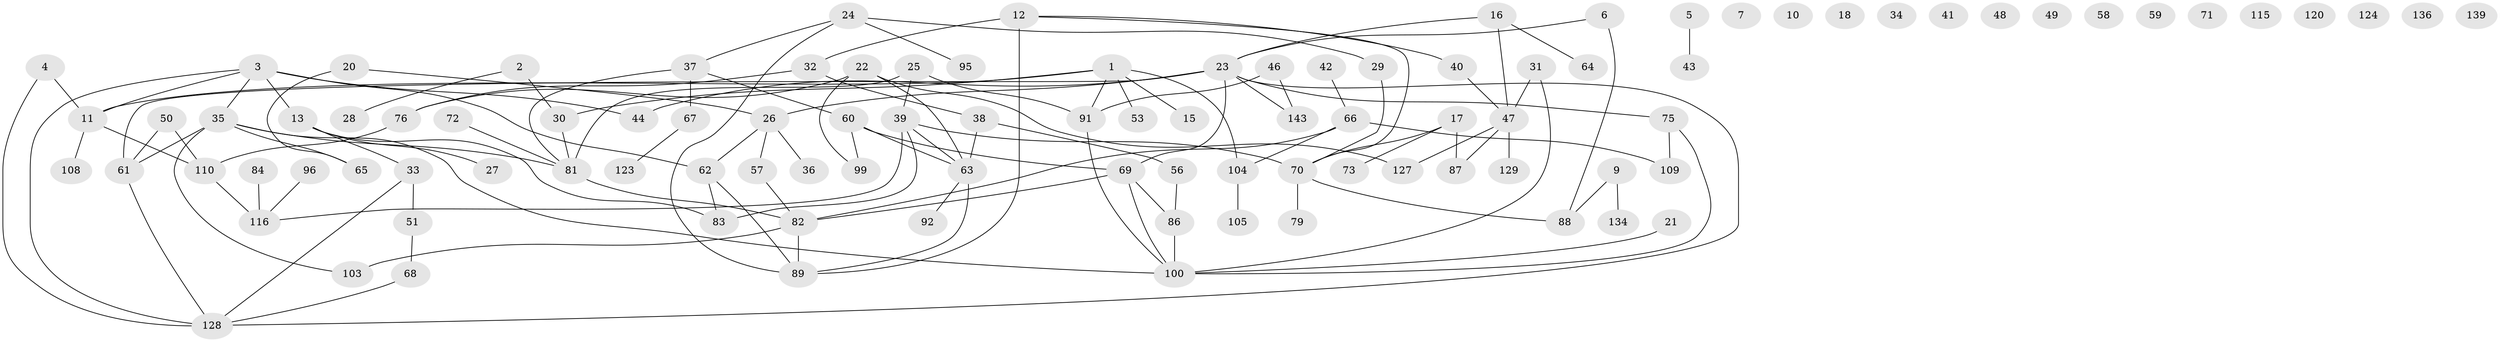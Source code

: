// original degree distribution, {3: 0.19310344827586207, 2: 0.3103448275862069, 1: 0.18620689655172415, 5: 0.07586206896551724, 0: 0.09655172413793103, 4: 0.1103448275862069, 7: 0.013793103448275862, 6: 0.013793103448275862}
// Generated by graph-tools (version 1.1) at 2025/41/03/06/25 10:41:24]
// undirected, 101 vertices, 125 edges
graph export_dot {
graph [start="1"]
  node [color=gray90,style=filled];
  1 [super="+8"];
  2 [super="+137"];
  3 [super="+14"];
  4;
  5;
  6 [super="+74"];
  7 [super="+141"];
  9 [super="+130"];
  10;
  11 [super="+119"];
  12 [super="+19"];
  13 [super="+112"];
  15;
  16;
  17;
  18;
  20;
  21;
  22 [super="+107"];
  23 [super="+101"];
  24 [super="+78"];
  25 [super="+54"];
  26 [super="+94"];
  27;
  28 [super="+45"];
  29;
  30;
  31 [super="+144"];
  32 [super="+93"];
  33 [super="+85"];
  34;
  35 [super="+106"];
  36 [super="+97"];
  37 [super="+132"];
  38 [super="+55"];
  39 [super="+117"];
  40;
  41;
  42;
  43;
  44 [super="+145"];
  46 [super="+140"];
  47 [super="+52"];
  48;
  49;
  50;
  51;
  53 [super="+111"];
  56;
  57;
  58;
  59;
  60 [super="+142"];
  61;
  62;
  63 [super="+98"];
  64;
  65;
  66 [super="+131"];
  67;
  68 [super="+80"];
  69 [super="+90"];
  70 [super="+126"];
  71;
  72 [super="+77"];
  73;
  75 [super="+122"];
  76;
  79;
  81 [super="+121"];
  82 [super="+135"];
  83;
  84;
  86 [super="+113"];
  87;
  88;
  89 [super="+102"];
  91;
  92;
  95;
  96;
  99 [super="+118"];
  100 [super="+114"];
  103;
  104 [super="+138"];
  105;
  108;
  109;
  110;
  115;
  116 [super="+125"];
  120;
  123;
  124;
  127;
  128 [super="+133"];
  129;
  134;
  136;
  139;
  143;
  1 -- 30;
  1 -- 53;
  1 -- 11;
  1 -- 91;
  1 -- 15;
  1 -- 104;
  2 -- 30;
  2 -- 28;
  3 -- 35;
  3 -- 11;
  3 -- 128;
  3 -- 44;
  3 -- 13;
  3 -- 62;
  4 -- 11;
  4 -- 128;
  5 -- 43;
  6 -- 23;
  6 -- 88;
  9 -- 134;
  9 -- 88;
  11 -- 108;
  11 -- 110;
  12 -- 32 [weight=2];
  12 -- 70;
  12 -- 40;
  12 -- 89;
  13 -- 27;
  13 -- 33;
  13 -- 83;
  16 -- 23;
  16 -- 64;
  16 -- 47;
  17 -- 70;
  17 -- 73;
  17 -- 87;
  20 -- 26;
  20 -- 65;
  21 -- 100;
  22 -- 76;
  22 -- 99;
  22 -- 127;
  22 -- 63;
  23 -- 75 [weight=2];
  23 -- 143;
  23 -- 128;
  23 -- 61;
  23 -- 44;
  23 -- 69;
  23 -- 26;
  24 -- 29;
  24 -- 89;
  24 -- 95;
  24 -- 37;
  25 -- 39;
  25 -- 81;
  25 -- 91;
  26 -- 57;
  26 -- 62;
  26 -- 36 [weight=2];
  29 -- 70;
  30 -- 81;
  31 -- 100;
  31 -- 47;
  32 -- 76;
  32 -- 38;
  33 -- 51;
  33 -- 128;
  35 -- 61;
  35 -- 81;
  35 -- 103;
  35 -- 65;
  35 -- 100;
  37 -- 60;
  37 -- 81;
  37 -- 67;
  38 -- 56;
  38 -- 63;
  39 -- 116;
  39 -- 83;
  39 -- 70;
  39 -- 63 [weight=2];
  40 -- 47;
  42 -- 66;
  46 -- 143;
  46 -- 91;
  47 -- 127;
  47 -- 129;
  47 -- 87;
  50 -- 61;
  50 -- 110;
  51 -- 68;
  56 -- 86;
  57 -- 82;
  60 -- 69;
  60 -- 63;
  60 -- 99;
  61 -- 128;
  62 -- 83;
  62 -- 89;
  63 -- 89;
  63 -- 92;
  66 -- 109;
  66 -- 104;
  66 -- 82;
  67 -- 123;
  68 -- 128;
  69 -- 82;
  69 -- 100;
  69 -- 86;
  70 -- 79;
  70 -- 88;
  72 -- 81;
  75 -- 100;
  75 -- 109;
  76 -- 110;
  81 -- 82;
  82 -- 103;
  82 -- 89;
  84 -- 116;
  86 -- 100;
  91 -- 100;
  96 -- 116;
  104 -- 105;
  110 -- 116;
}
